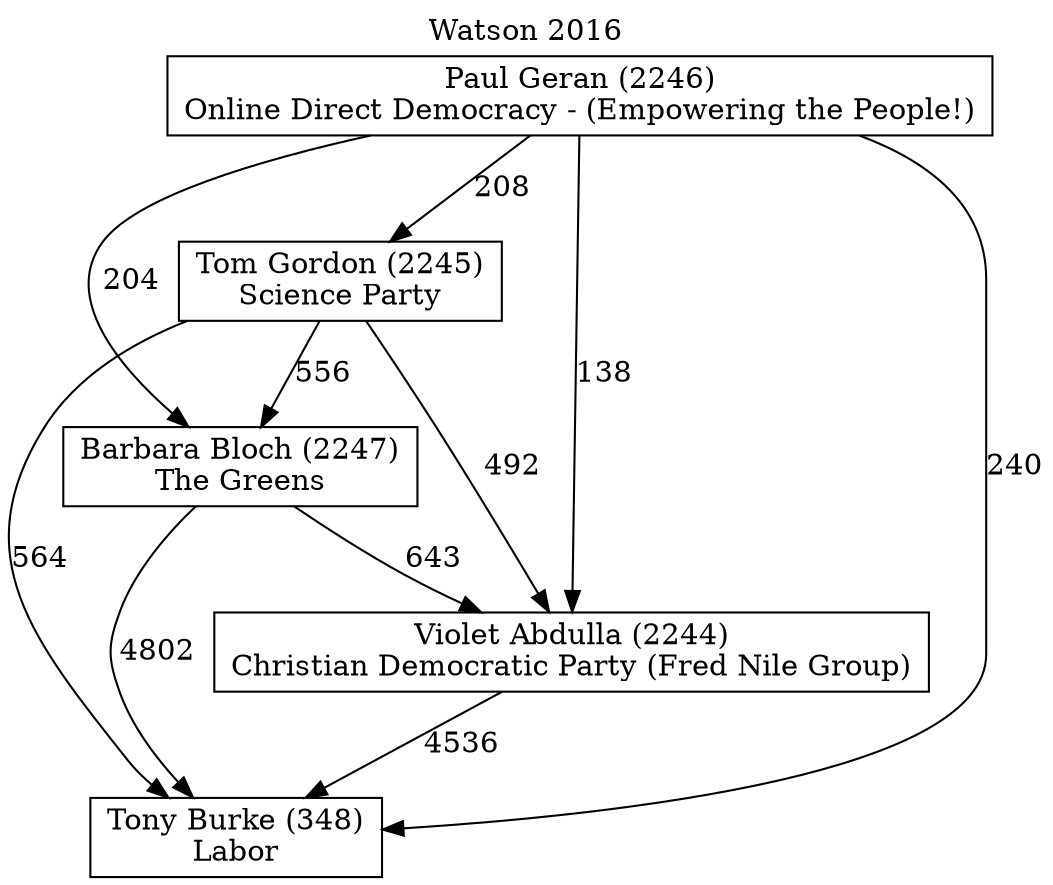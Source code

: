 // House preference flow
digraph "Tony Burke (348)_Watson_2016" {
	graph [label="Watson 2016" labelloc=t mclimit=10]
	node [shape=box]
	"Violet Abdulla (2244)" [label="Violet Abdulla (2244)
Christian Democratic Party (Fred Nile Group)"]
	"Paul Geran (2246)" [label="Paul Geran (2246)
Online Direct Democracy - (Empowering the People!)"]
	"Tom Gordon (2245)" [label="Tom Gordon (2245)
Science Party"]
	"Barbara Bloch (2247)" [label="Barbara Bloch (2247)
The Greens"]
	"Tony Burke (348)" [label="Tony Burke (348)
Labor"]
	"Paul Geran (2246)" -> "Tony Burke (348)" [label=240]
	"Tom Gordon (2245)" -> "Violet Abdulla (2244)" [label=492]
	"Paul Geran (2246)" -> "Tom Gordon (2245)" [label=208]
	"Paul Geran (2246)" -> "Violet Abdulla (2244)" [label=138]
	"Tom Gordon (2245)" -> "Barbara Bloch (2247)" [label=556]
	"Barbara Bloch (2247)" -> "Violet Abdulla (2244)" [label=643]
	"Violet Abdulla (2244)" -> "Tony Burke (348)" [label=4536]
	"Tom Gordon (2245)" -> "Tony Burke (348)" [label=564]
	"Paul Geran (2246)" -> "Barbara Bloch (2247)" [label=204]
	"Barbara Bloch (2247)" -> "Tony Burke (348)" [label=4802]
}
